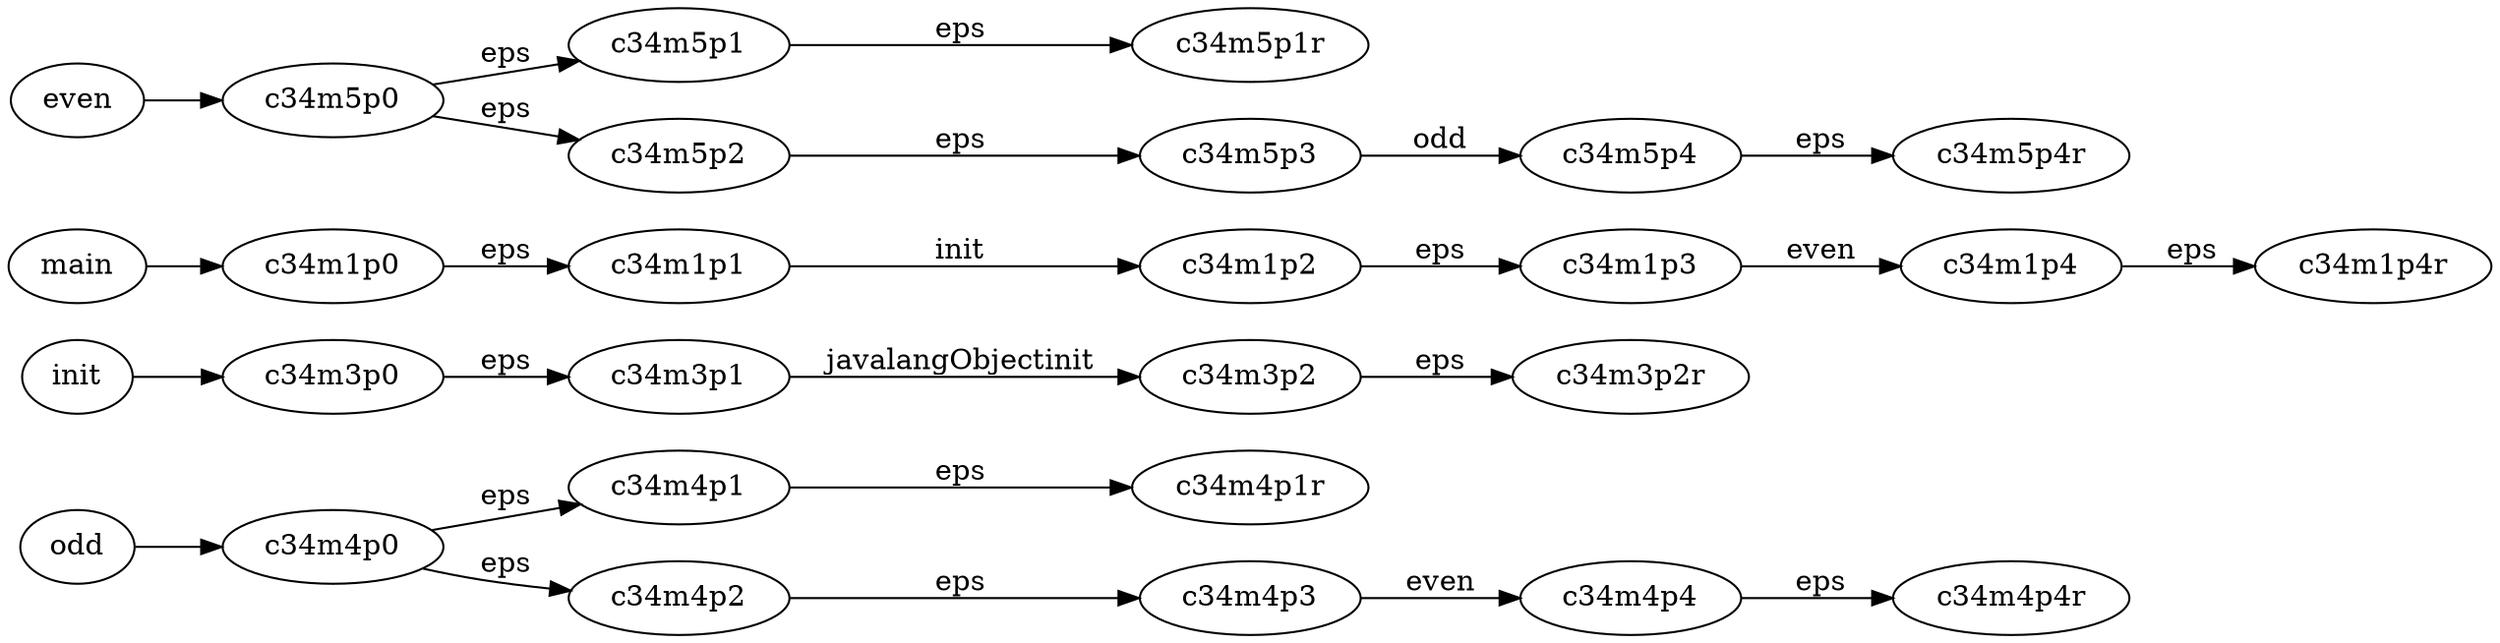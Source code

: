 digraph finite_state_machine {
	rankdir=LR;
	odd ->  c34m4p0;
	c34m4p0 -> c34m4p1 [ label = "eps"];
	c34m4p0 -> c34m4p2 [ label = "eps"];
	c34m4p1 -> c34m4p1r [ label = "eps"];
	c34m4p2 -> c34m4p3 [ label = "eps"];
	c34m4p3 -> c34m4p4 [ label = "even"];
	c34m4p4 -> c34m4p4r [ label = "eps"];
	init ->  c34m3p0;
	c34m3p0 -> c34m3p1 [ label = "eps"];
	c34m3p1 -> c34m3p2 [ label = "javalangObjectinit"];
	c34m3p2 -> c34m3p2r [ label = "eps"];
	main ->  c34m1p0;
	c34m1p0 -> c34m1p1 [ label = "eps"];
	c34m1p1 -> c34m1p2 [ label = "init"];
	c34m1p2 -> c34m1p3 [ label = "eps"];
	c34m1p3 -> c34m1p4 [ label = "even"];
	c34m1p4 -> c34m1p4r [ label = "eps"];
	even ->  c34m5p0;
	c34m5p0 -> c34m5p1 [ label = "eps"];
	c34m5p0 -> c34m5p2 [ label = "eps"];
	c34m5p1 -> c34m5p1r [ label = "eps"];
	c34m5p2 -> c34m5p3 [ label = "eps"];
	c34m5p3 -> c34m5p4 [ label = "odd"];
	c34m5p4 -> c34m5p4r [ label = "eps"];
}